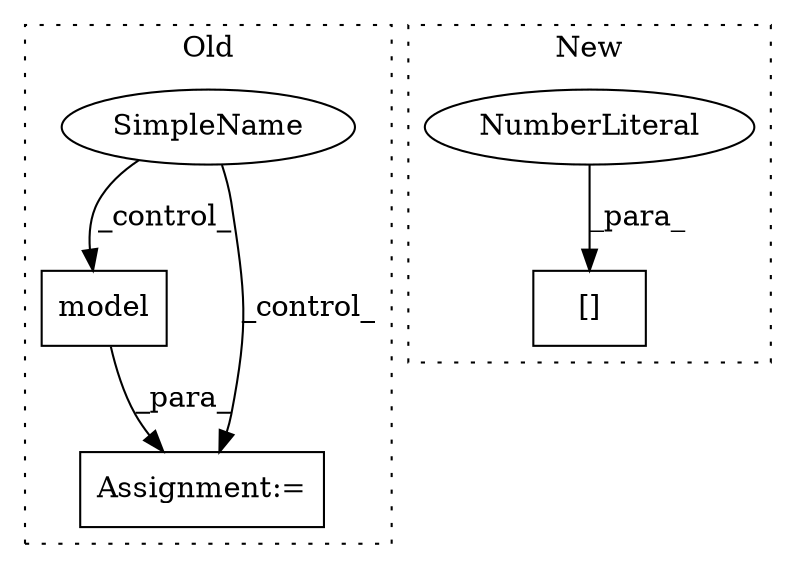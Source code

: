digraph G {
subgraph cluster0 {
1 [label="model" a="32" s="2216,2238" l="6,1" shape="box"];
4 [label="SimpleName" a="42" s="" l="" shape="ellipse"];
5 [label="Assignment:=" a="7" s="2210" l="1" shape="box"];
label = "Old";
style="dotted";
}
subgraph cluster1 {
2 [label="[]" a="2" s="2043,2058" l="14,1" shape="box"];
3 [label="NumberLiteral" a="34" s="2057" l="1" shape="ellipse"];
label = "New";
style="dotted";
}
1 -> 5 [label="_para_"];
3 -> 2 [label="_para_"];
4 -> 1 [label="_control_"];
4 -> 5 [label="_control_"];
}